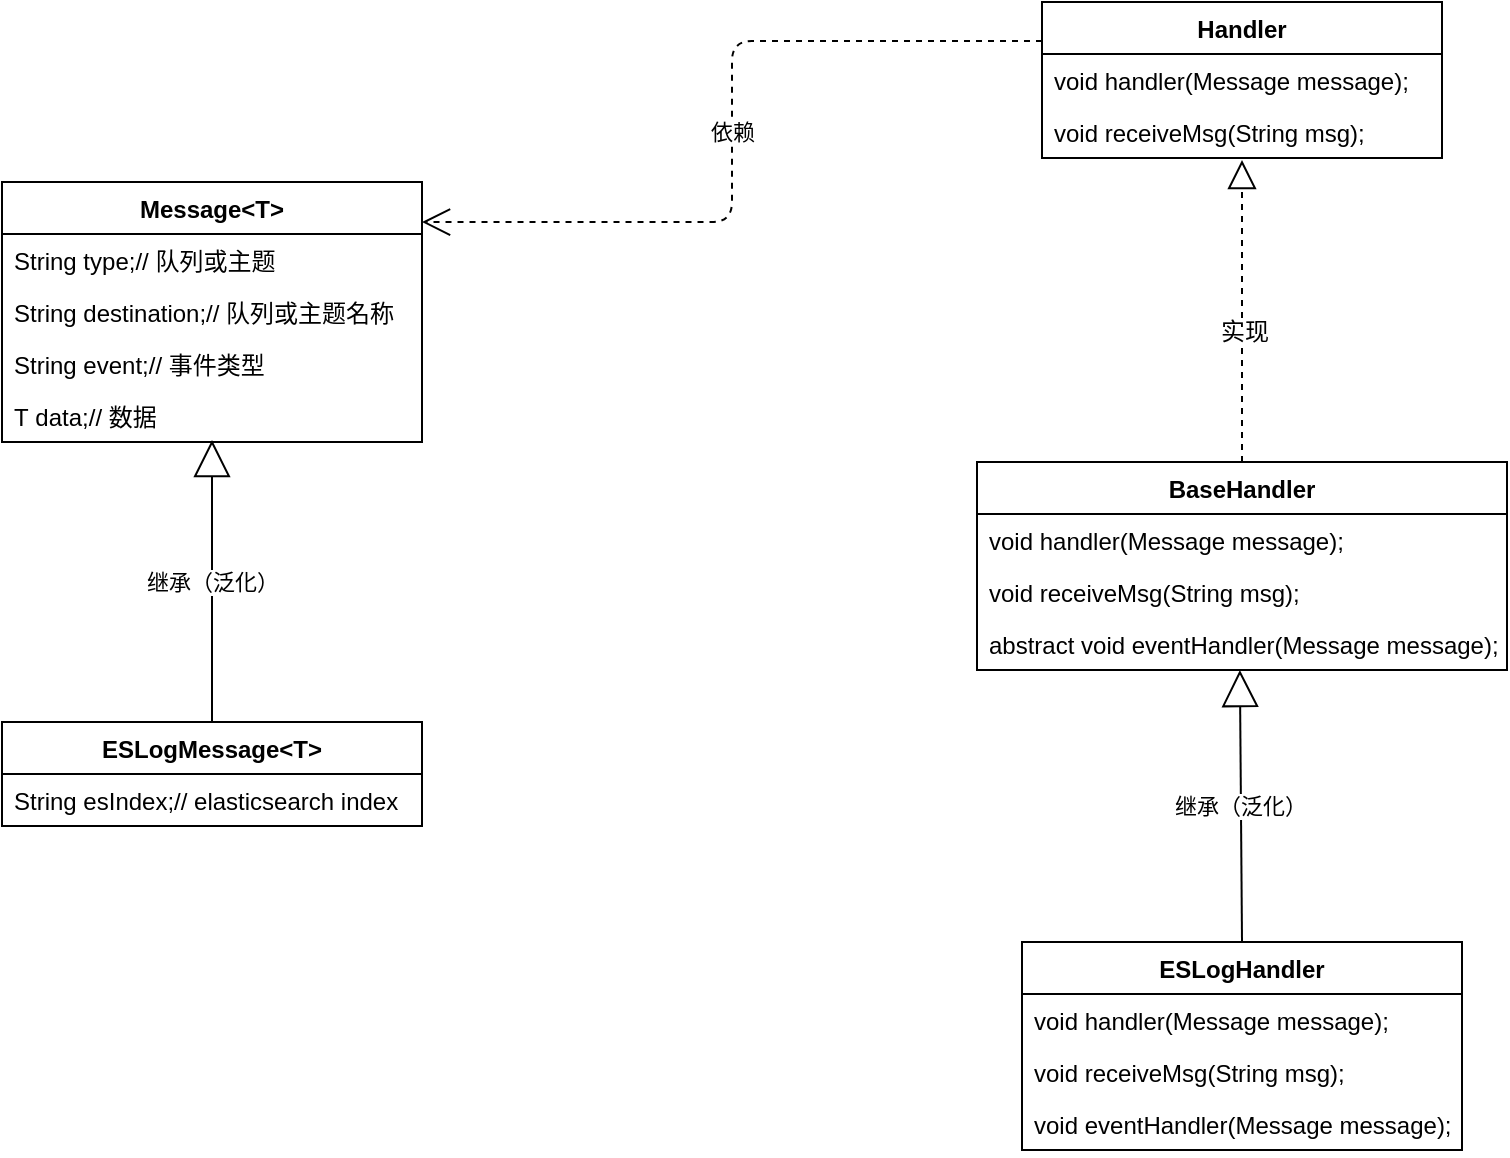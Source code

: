<mxfile version="12.6.5" type="device"><diagram id="f_sTjZLNanJ4K62y7nv_" name="第 1 页"><mxGraphModel dx="1422" dy="822" grid="1" gridSize="10" guides="1" tooltips="1" connect="1" arrows="1" fold="1" page="1" pageScale="1" pageWidth="2336" pageHeight="1654" math="0" shadow="0"><root><mxCell id="0"/><mxCell id="1" parent="0"/><mxCell id="A86Dn_NKCD0WxZkjqE8f-1" value="Message&lt;T&gt;" style="swimlane;fontStyle=1;align=center;verticalAlign=top;childLayout=stackLayout;horizontal=1;startSize=26;horizontalStack=0;resizeParent=1;resizeParentMax=0;resizeLast=0;collapsible=1;marginBottom=0;" vertex="1" parent="1"><mxGeometry x="510" y="310" width="210" height="130" as="geometry"/></mxCell><mxCell id="A86Dn_NKCD0WxZkjqE8f-2" value="String type;// 队列或主题" style="text;strokeColor=none;fillColor=none;align=left;verticalAlign=top;spacingLeft=4;spacingRight=4;overflow=hidden;rotatable=0;points=[[0,0.5],[1,0.5]];portConstraint=eastwest;" vertex="1" parent="A86Dn_NKCD0WxZkjqE8f-1"><mxGeometry y="26" width="210" height="26" as="geometry"/></mxCell><mxCell id="A86Dn_NKCD0WxZkjqE8f-5" value="String destination;// 队列或主题名称" style="text;strokeColor=none;fillColor=none;align=left;verticalAlign=top;spacingLeft=4;spacingRight=4;overflow=hidden;rotatable=0;points=[[0,0.5],[1,0.5]];portConstraint=eastwest;" vertex="1" parent="A86Dn_NKCD0WxZkjqE8f-1"><mxGeometry y="52" width="210" height="26" as="geometry"/></mxCell><mxCell id="A86Dn_NKCD0WxZkjqE8f-6" value="String event;// 事件类型" style="text;strokeColor=none;fillColor=none;align=left;verticalAlign=top;spacingLeft=4;spacingRight=4;overflow=hidden;rotatable=0;points=[[0,0.5],[1,0.5]];portConstraint=eastwest;" vertex="1" parent="A86Dn_NKCD0WxZkjqE8f-1"><mxGeometry y="78" width="210" height="26" as="geometry"/></mxCell><mxCell id="A86Dn_NKCD0WxZkjqE8f-7" value="T data;// 数据" style="text;strokeColor=none;fillColor=none;align=left;verticalAlign=top;spacingLeft=4;spacingRight=4;overflow=hidden;rotatable=0;points=[[0,0.5],[1,0.5]];portConstraint=eastwest;" vertex="1" parent="A86Dn_NKCD0WxZkjqE8f-1"><mxGeometry y="104" width="210" height="26" as="geometry"/></mxCell><mxCell id="A86Dn_NKCD0WxZkjqE8f-8" value="ESLogMessage&lt;T&gt;" style="swimlane;fontStyle=1;align=center;verticalAlign=top;childLayout=stackLayout;horizontal=1;startSize=26;horizontalStack=0;resizeParent=1;resizeParentMax=0;resizeLast=0;collapsible=1;marginBottom=0;" vertex="1" parent="1"><mxGeometry x="510" y="580" width="210" height="52" as="geometry"/></mxCell><mxCell id="A86Dn_NKCD0WxZkjqE8f-9" value="String esIndex;// elasticsearch index" style="text;strokeColor=none;fillColor=none;align=left;verticalAlign=top;spacingLeft=4;spacingRight=4;overflow=hidden;rotatable=0;points=[[0,0.5],[1,0.5]];portConstraint=eastwest;" vertex="1" parent="A86Dn_NKCD0WxZkjqE8f-8"><mxGeometry y="26" width="210" height="26" as="geometry"/></mxCell><mxCell id="A86Dn_NKCD0WxZkjqE8f-14" value="继承（泛化）" style="endArrow=block;endSize=16;endFill=0;html=1;exitX=0.5;exitY=0;exitDx=0;exitDy=0;entryX=0.5;entryY=0.962;entryDx=0;entryDy=0;entryPerimeter=0;" edge="1" parent="1" source="A86Dn_NKCD0WxZkjqE8f-8" target="A86Dn_NKCD0WxZkjqE8f-7"><mxGeometry width="160" relative="1" as="geometry"><mxPoint x="550" y="510" as="sourcePoint"/><mxPoint x="710" y="510" as="targetPoint"/></mxGeometry></mxCell><mxCell id="A86Dn_NKCD0WxZkjqE8f-15" value="Handler" style="swimlane;fontStyle=1;align=center;verticalAlign=top;childLayout=stackLayout;horizontal=1;startSize=26;horizontalStack=0;resizeParent=1;resizeParentMax=0;resizeLast=0;collapsible=1;marginBottom=0;" vertex="1" parent="1"><mxGeometry x="1030" y="220" width="200" height="78" as="geometry"/></mxCell><mxCell id="A86Dn_NKCD0WxZkjqE8f-18" value="void handler(Message message);" style="text;strokeColor=none;fillColor=none;align=left;verticalAlign=top;spacingLeft=4;spacingRight=4;overflow=hidden;rotatable=0;points=[[0,0.5],[1,0.5]];portConstraint=eastwest;" vertex="1" parent="A86Dn_NKCD0WxZkjqE8f-15"><mxGeometry y="26" width="200" height="26" as="geometry"/></mxCell><mxCell id="A86Dn_NKCD0WxZkjqE8f-27" value="void receiveMsg(String msg);" style="text;strokeColor=none;fillColor=none;align=left;verticalAlign=top;spacingLeft=4;spacingRight=4;overflow=hidden;rotatable=0;points=[[0,0.5],[1,0.5]];portConstraint=eastwest;" vertex="1" parent="A86Dn_NKCD0WxZkjqE8f-15"><mxGeometry y="52" width="200" height="26" as="geometry"/></mxCell><mxCell id="A86Dn_NKCD0WxZkjqE8f-19" value="BaseHandler" style="swimlane;fontStyle=1;align=center;verticalAlign=top;childLayout=stackLayout;horizontal=1;startSize=26;horizontalStack=0;resizeParent=1;resizeParentMax=0;resizeLast=0;collapsible=1;marginBottom=0;" vertex="1" parent="1"><mxGeometry x="997.5" y="450" width="265" height="104" as="geometry"/></mxCell><mxCell id="A86Dn_NKCD0WxZkjqE8f-20" value="void handler(Message message);" style="text;strokeColor=none;fillColor=none;align=left;verticalAlign=top;spacingLeft=4;spacingRight=4;overflow=hidden;rotatable=0;points=[[0,0.5],[1,0.5]];portConstraint=eastwest;" vertex="1" parent="A86Dn_NKCD0WxZkjqE8f-19"><mxGeometry y="26" width="265" height="26" as="geometry"/></mxCell><mxCell id="A86Dn_NKCD0WxZkjqE8f-21" value="void receiveMsg(String msg);" style="text;strokeColor=none;fillColor=none;align=left;verticalAlign=top;spacingLeft=4;spacingRight=4;overflow=hidden;rotatable=0;points=[[0,0.5],[1,0.5]];portConstraint=eastwest;" vertex="1" parent="A86Dn_NKCD0WxZkjqE8f-19"><mxGeometry y="52" width="265" height="26" as="geometry"/></mxCell><mxCell id="A86Dn_NKCD0WxZkjqE8f-28" value="abstract void eventHandler(Message message);" style="text;strokeColor=none;fillColor=none;align=left;verticalAlign=top;spacingLeft=4;spacingRight=4;overflow=hidden;rotatable=0;points=[[0,0.5],[1,0.5]];portConstraint=eastwest;" vertex="1" parent="A86Dn_NKCD0WxZkjqE8f-19"><mxGeometry y="78" width="265" height="26" as="geometry"/></mxCell><mxCell id="A86Dn_NKCD0WxZkjqE8f-22" value="" style="endArrow=block;dashed=1;endFill=0;endSize=12;html=1;exitX=0.5;exitY=0;exitDx=0;exitDy=0;entryX=0.5;entryY=1.038;entryDx=0;entryDy=0;entryPerimeter=0;" edge="1" parent="1" source="A86Dn_NKCD0WxZkjqE8f-19" target="A86Dn_NKCD0WxZkjqE8f-27"><mxGeometry width="160" relative="1" as="geometry"><mxPoint x="1070" y="350" as="sourcePoint"/><mxPoint x="1170" y="340" as="targetPoint"/></mxGeometry></mxCell><mxCell id="A86Dn_NKCD0WxZkjqE8f-23" value="实现" style="text;html=1;align=center;verticalAlign=middle;resizable=0;points=[];labelBackgroundColor=#ffffff;" vertex="1" connectable="0" parent="A86Dn_NKCD0WxZkjqE8f-22"><mxGeometry x="-0.135" y="-1" relative="1" as="geometry"><mxPoint as="offset"/></mxGeometry></mxCell><mxCell id="A86Dn_NKCD0WxZkjqE8f-24" value="ESLogHandler" style="swimlane;fontStyle=1;align=center;verticalAlign=top;childLayout=stackLayout;horizontal=1;startSize=26;horizontalStack=0;resizeParent=1;resizeParentMax=0;resizeLast=0;collapsible=1;marginBottom=0;" vertex="1" parent="1"><mxGeometry x="1020" y="690" width="220" height="104" as="geometry"/></mxCell><mxCell id="A86Dn_NKCD0WxZkjqE8f-25" value="void handler(Message message);" style="text;strokeColor=none;fillColor=none;align=left;verticalAlign=top;spacingLeft=4;spacingRight=4;overflow=hidden;rotatable=0;points=[[0,0.5],[1,0.5]];portConstraint=eastwest;" vertex="1" parent="A86Dn_NKCD0WxZkjqE8f-24"><mxGeometry y="26" width="220" height="26" as="geometry"/></mxCell><mxCell id="A86Dn_NKCD0WxZkjqE8f-26" value="void receiveMsg(String msg);" style="text;strokeColor=none;fillColor=none;align=left;verticalAlign=top;spacingLeft=4;spacingRight=4;overflow=hidden;rotatable=0;points=[[0,0.5],[1,0.5]];portConstraint=eastwest;" vertex="1" parent="A86Dn_NKCD0WxZkjqE8f-24"><mxGeometry y="52" width="220" height="26" as="geometry"/></mxCell><mxCell id="A86Dn_NKCD0WxZkjqE8f-29" value="void eventHandler(Message message);" style="text;strokeColor=none;fillColor=none;align=left;verticalAlign=top;spacingLeft=4;spacingRight=4;overflow=hidden;rotatable=0;points=[[0,0.5],[1,0.5]];portConstraint=eastwest;" vertex="1" parent="A86Dn_NKCD0WxZkjqE8f-24"><mxGeometry y="78" width="220" height="26" as="geometry"/></mxCell><mxCell id="A86Dn_NKCD0WxZkjqE8f-30" value="继承（泛化）" style="endArrow=block;endSize=16;endFill=0;html=1;exitX=0.5;exitY=0;exitDx=0;exitDy=0;entryX=0.496;entryY=1;entryDx=0;entryDy=0;entryPerimeter=0;" edge="1" parent="1" source="A86Dn_NKCD0WxZkjqE8f-24" target="A86Dn_NKCD0WxZkjqE8f-28"><mxGeometry width="160" relative="1" as="geometry"><mxPoint x="1080" y="620" as="sourcePoint"/><mxPoint x="1240" y="620" as="targetPoint"/></mxGeometry></mxCell><mxCell id="A86Dn_NKCD0WxZkjqE8f-31" value="依赖" style="endArrow=open;endSize=12;dashed=1;html=1;edgeStyle=orthogonalEdgeStyle;entryX=1;entryY=0.154;entryDx=0;entryDy=0;exitX=0;exitY=0.25;exitDx=0;exitDy=0;entryPerimeter=0;" edge="1" parent="1" source="A86Dn_NKCD0WxZkjqE8f-15" target="A86Dn_NKCD0WxZkjqE8f-1"><mxGeometry width="160" relative="1" as="geometry"><mxPoint x="880" y="259" as="sourcePoint"/><mxPoint x="800" y="321" as="targetPoint"/></mxGeometry></mxCell></root></mxGraphModel></diagram></mxfile>